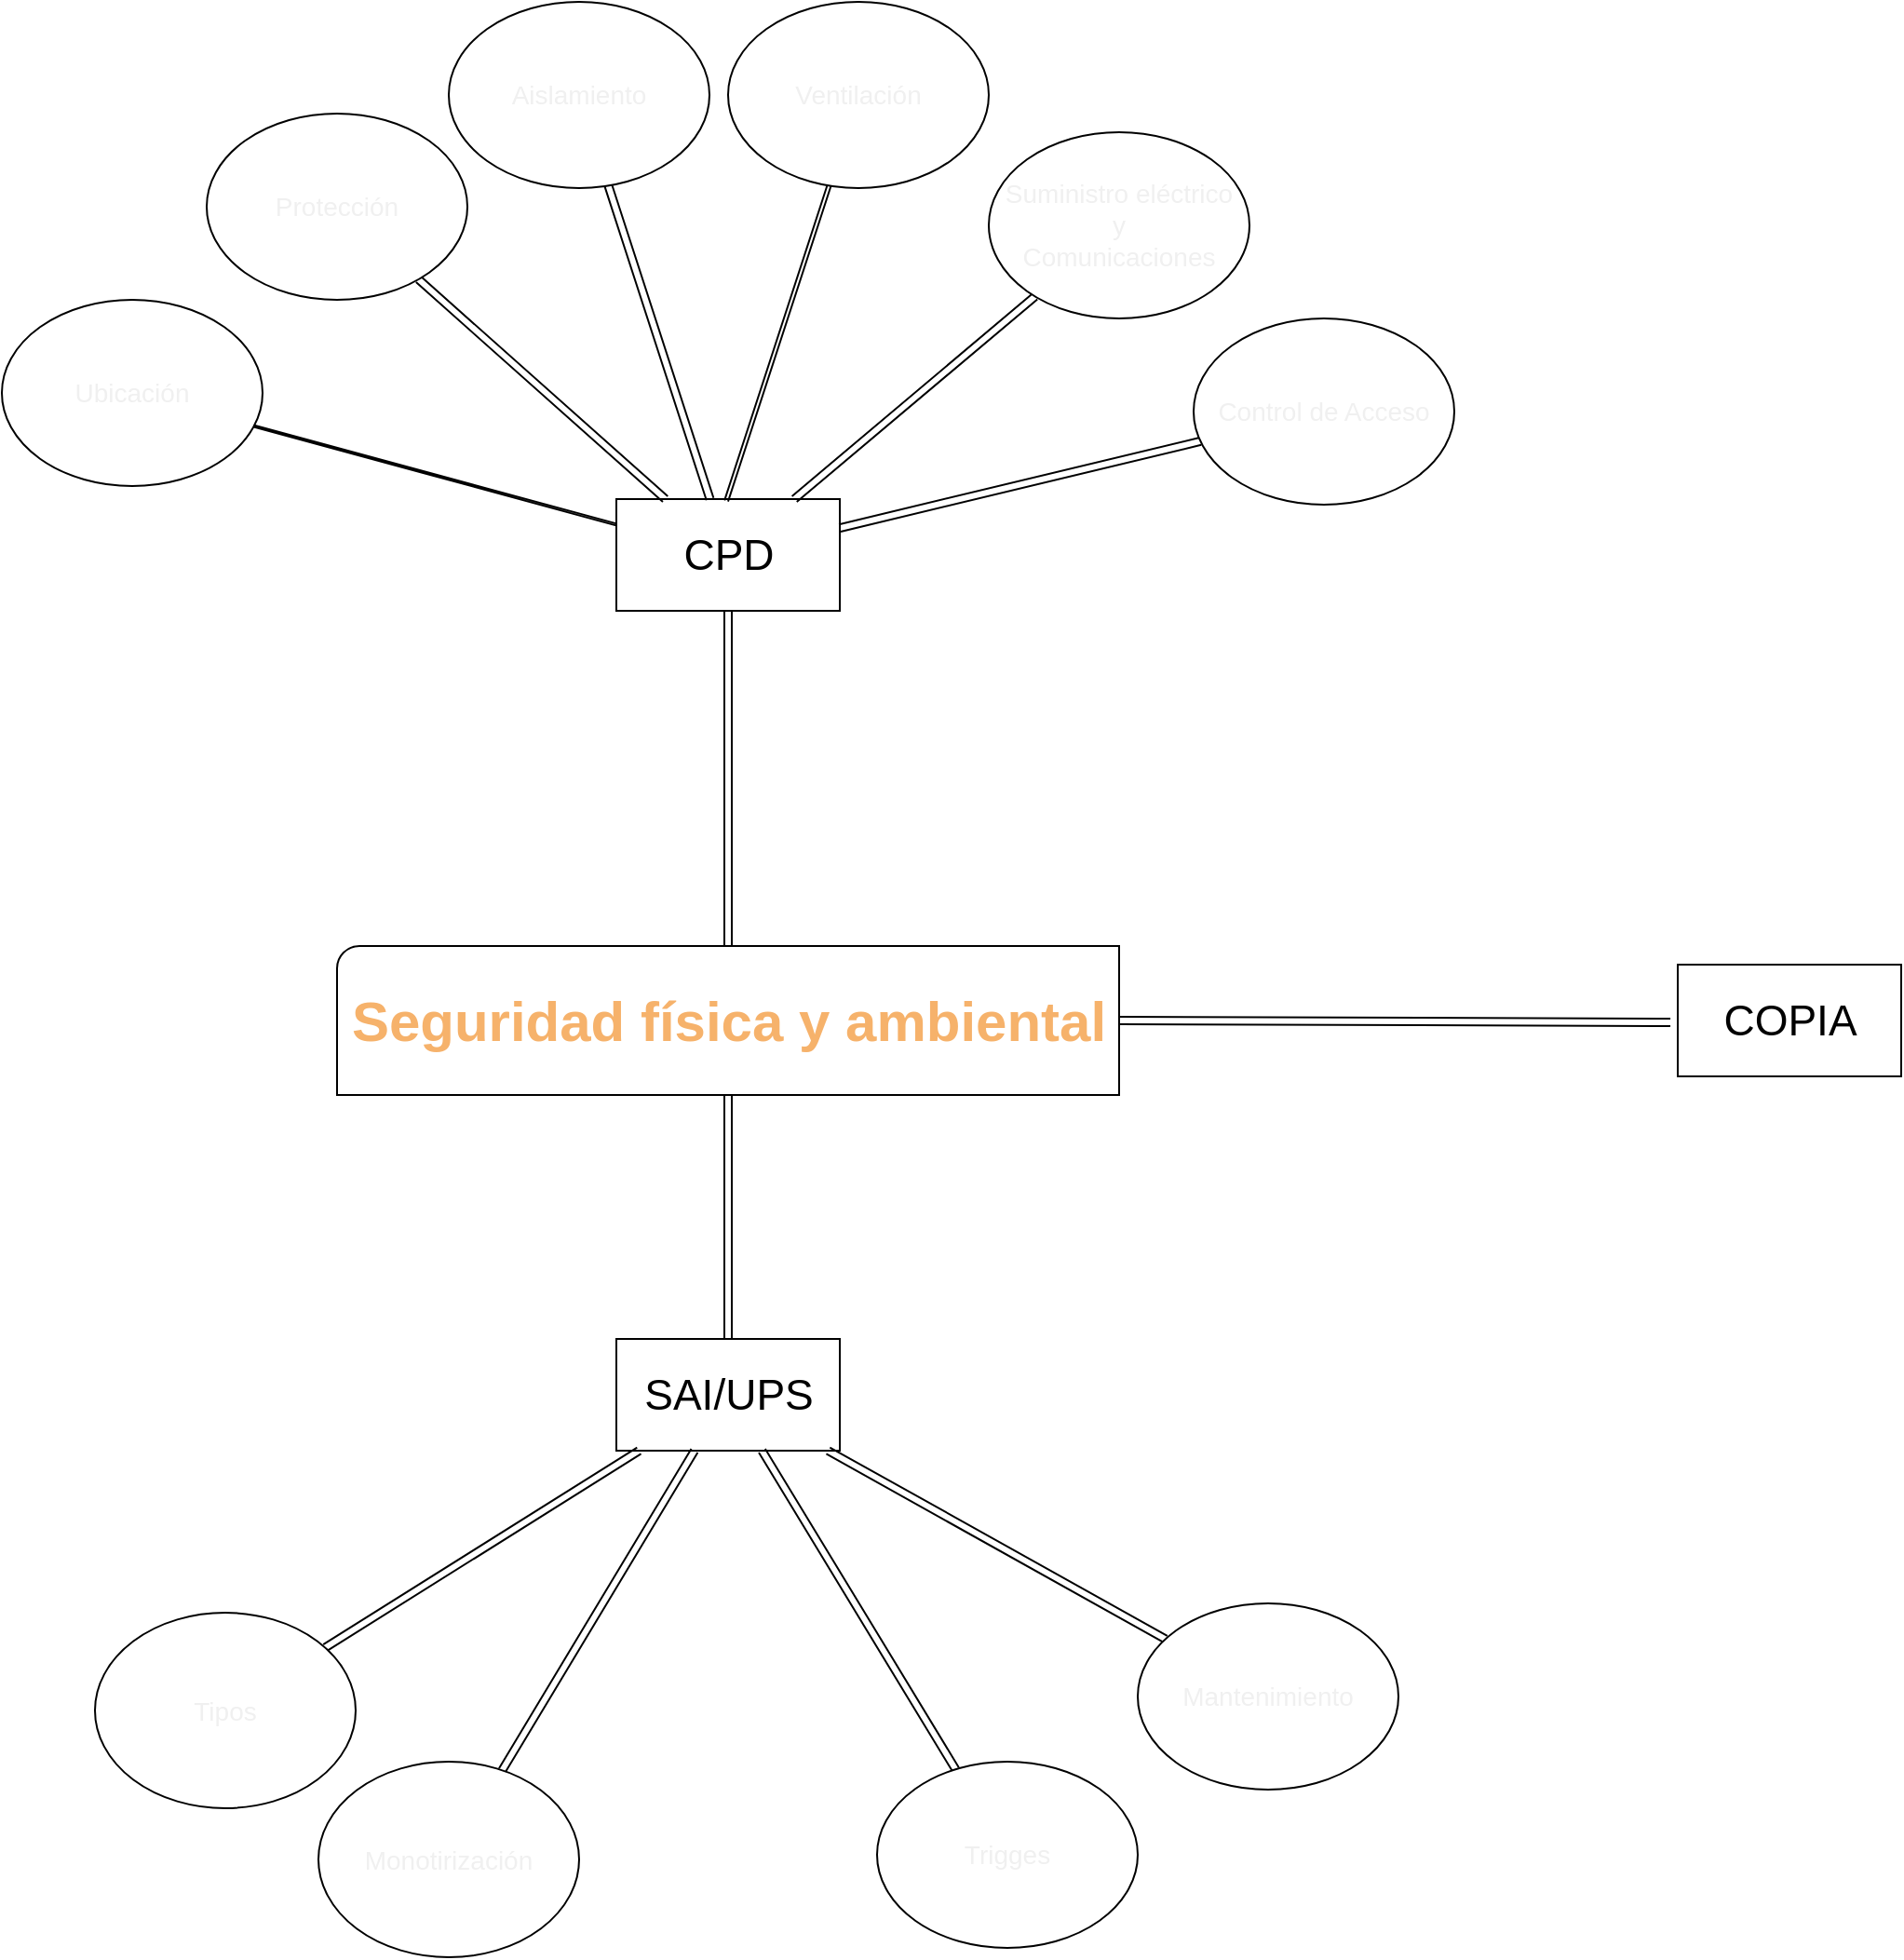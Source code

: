 <mxfile>
    <diagram id="atNSynpdu_LltpJ87Hhg" name="Página-1">
        <mxGraphModel dx="1816" dy="1939" grid="1" gridSize="10" guides="1" tooltips="1" connect="1" arrows="1" fold="1" page="1" pageScale="1" pageWidth="827" pageHeight="1169" math="0" shadow="0">
            <root>
                <mxCell id="0"/>
                <mxCell id="1" parent="0"/>
                <mxCell id="5" style="edgeStyle=none;rounded=0;orthogonalLoop=1;jettySize=auto;html=1;exitX=0.5;exitY=0;exitDx=0;exitDy=0;exitPerimeter=0;fontColor=#0000FF;horizontal=1;shape=link;" edge="1" parent="1" source="3">
                    <mxGeometry relative="1" as="geometry">
                        <mxPoint x="350" y="47" as="targetPoint"/>
                    </mxGeometry>
                </mxCell>
                <mxCell id="24" style="edgeStyle=none;shape=link;rounded=0;orthogonalLoop=1;jettySize=auto;html=1;exitX=1;exitY=0.5;exitDx=0;exitDy=0;exitPerimeter=0;entryX=-0.033;entryY=0.517;entryDx=0;entryDy=0;entryPerimeter=0;fontColor=#f0f0f0;" edge="1" parent="1" source="3" target="23">
                    <mxGeometry relative="1" as="geometry"/>
                </mxCell>
                <object label="&lt;p dir=&quot;ltr&quot; style=&quot;line-height: 1.38 ; margin-top: 0pt ; margin-bottom: 0pt&quot; id=&quot;docs-internal-guid-ed809c36-7fff-9be4-6a65-18517382ab29&quot;&gt;&lt;span style=&quot;font-family: &amp;#34;arial&amp;#34; ; color: rgb(246 , 178 , 107) ; background-color: transparent ; font-weight: 700 ; vertical-align: baseline&quot;&gt;&lt;font style=&quot;font-size: 30px&quot;&gt;Seguridad física y ambiental&lt;/font&gt;&lt;/span&gt;&lt;/p&gt;" id="3">
                    <mxCell style="verticalLabelPosition=middle;verticalAlign=middle;html=1;shape=mxgraph.basic.corner_round_rect;dx=6;labelPosition=center;align=center;" vertex="1" parent="1">
                        <mxGeometry x="140" y="227" width="420" height="80" as="geometry"/>
                    </mxCell>
                </object>
                <mxCell id="7" style="edgeStyle=none;shape=link;rounded=0;orthogonalLoop=1;jettySize=auto;html=1;fontColor=#f0f0f0;width=-1;" edge="1" parent="1" source="6" target="11">
                    <mxGeometry relative="1" as="geometry">
                        <mxPoint x="304" y="50" as="targetPoint"/>
                        <Array as="points"/>
                    </mxGeometry>
                </mxCell>
                <mxCell id="6" value="&lt;font style=&quot;font-size: 23px&quot;&gt;CPD&lt;/font&gt;" style="verticalLabelPosition=middle;verticalAlign=middle;html=1;shape=mxgraph.basic.rect;fillColor2=none;strokeWidth=1;size=20;indent=0;labelPosition=center;align=center;" vertex="1" parent="1">
                    <mxGeometry x="290" y="-13" width="120" height="60" as="geometry"/>
                </mxCell>
                <mxCell id="19" style="edgeStyle=none;shape=link;rounded=0;orthogonalLoop=1;jettySize=auto;html=1;fontColor=#f0f0f0;" edge="1" parent="1" source="10" target="6">
                    <mxGeometry relative="1" as="geometry"/>
                </mxCell>
                <mxCell id="10" value="&lt;font style=&quot;font-size: 14px&quot;&gt;Aislamiento&lt;/font&gt;" style="ellipse;whiteSpace=wrap;html=1;fontColor=#f0f0f0;" vertex="1" parent="1">
                    <mxGeometry x="200" y="-280" width="140" height="100" as="geometry"/>
                </mxCell>
                <mxCell id="11" value="&lt;font style=&quot;font-size: 14px&quot;&gt;Ubicación&lt;/font&gt;" style="ellipse;whiteSpace=wrap;html=1;fontColor=#f0f0f0;labelPosition=center;verticalLabelPosition=middle;align=center;verticalAlign=middle;" vertex="1" parent="1">
                    <mxGeometry x="-40" y="-120" width="140" height="100" as="geometry"/>
                </mxCell>
                <mxCell id="18" style="edgeStyle=none;shape=link;rounded=0;orthogonalLoop=1;jettySize=auto;html=1;fontColor=#f0f0f0;" edge="1" parent="1" source="12" target="6">
                    <mxGeometry relative="1" as="geometry"/>
                </mxCell>
                <mxCell id="12" value="&lt;font style=&quot;font-size: 14px&quot;&gt;Protección&lt;/font&gt;" style="ellipse;whiteSpace=wrap;html=1;fontColor=#f0f0f0;" vertex="1" parent="1">
                    <mxGeometry x="70" y="-220" width="140" height="100" as="geometry"/>
                </mxCell>
                <mxCell id="21" style="edgeStyle=none;shape=link;rounded=0;orthogonalLoop=1;jettySize=auto;html=1;fontColor=#f0f0f0;" edge="1" parent="1" source="13" target="6">
                    <mxGeometry relative="1" as="geometry"/>
                </mxCell>
                <mxCell id="13" value="&lt;font style=&quot;font-size: 14px&quot;&gt;Suministro eléctrico&lt;br&gt;y&lt;br&gt;Comunicaciones&lt;/font&gt;" style="ellipse;whiteSpace=wrap;html=1;fontColor=#f0f0f0;" vertex="1" parent="1">
                    <mxGeometry x="490" y="-210" width="140" height="100" as="geometry"/>
                </mxCell>
                <mxCell id="20" style="edgeStyle=none;shape=link;rounded=0;orthogonalLoop=1;jettySize=auto;html=1;entryX=0.492;entryY=0.017;entryDx=0;entryDy=0;entryPerimeter=0;fontColor=#f0f0f0;width=2;" edge="1" parent="1" source="14" target="6">
                    <mxGeometry relative="1" as="geometry"/>
                </mxCell>
                <mxCell id="14" value="&lt;font style=&quot;font-size: 14px&quot;&gt;Ventilación&lt;/font&gt;" style="ellipse;whiteSpace=wrap;html=1;fontColor=#f0f0f0;" vertex="1" parent="1">
                    <mxGeometry x="350" y="-280" width="140" height="100" as="geometry"/>
                </mxCell>
                <mxCell id="22" style="edgeStyle=none;shape=link;rounded=0;orthogonalLoop=1;jettySize=auto;html=1;fontColor=#f0f0f0;" edge="1" parent="1" source="15" target="6">
                    <mxGeometry relative="1" as="geometry"/>
                </mxCell>
                <mxCell id="15" value="&lt;font style=&quot;font-size: 14px&quot;&gt;Control de Acceso&lt;/font&gt;" style="ellipse;whiteSpace=wrap;html=1;fontColor=#f0f0f0;" vertex="1" parent="1">
                    <mxGeometry x="600" y="-110" width="140" height="100" as="geometry"/>
                </mxCell>
                <mxCell id="23" value="&lt;span style=&quot;font-size: 23px&quot;&gt;COPIA&lt;/span&gt;" style="verticalLabelPosition=middle;verticalAlign=middle;html=1;shape=mxgraph.basic.rect;fillColor2=none;strokeWidth=1;size=20;indent=0;labelPosition=center;align=center;" vertex="1" parent="1">
                    <mxGeometry x="860" y="237" width="120" height="60" as="geometry"/>
                </mxCell>
                <mxCell id="40" style="edgeStyle=none;shape=link;rounded=0;orthogonalLoop=1;jettySize=auto;html=1;fontColor=#f0f0f0;" edge="1" parent="1" source="28" target="3">
                    <mxGeometry relative="1" as="geometry"/>
                </mxCell>
                <mxCell id="28" value="&lt;span style=&quot;font-size: 23px&quot;&gt;SAI/UPS&lt;/span&gt;" style="verticalLabelPosition=middle;verticalAlign=middle;html=1;shape=mxgraph.basic.rect;fillColor2=none;strokeWidth=1;size=20;indent=0;labelPosition=center;align=center;" vertex="1" parent="1">
                    <mxGeometry x="290" y="438" width="120" height="60" as="geometry"/>
                </mxCell>
                <mxCell id="29" style="edgeStyle=none;shape=link;rounded=0;orthogonalLoop=1;jettySize=auto;html=1;fontColor=#f0f0f0;" edge="1" source="30" target="28" parent="1">
                    <mxGeometry relative="1" as="geometry"/>
                </mxCell>
                <mxCell id="30" value="&lt;font style=&quot;font-size: 14px&quot;&gt;Monotirización&lt;/font&gt;" style="ellipse;whiteSpace=wrap;html=1;fontColor=#f0f0f0;" vertex="1" parent="1">
                    <mxGeometry x="130" y="665" width="140" height="105" as="geometry"/>
                </mxCell>
                <mxCell id="31" style="edgeStyle=none;shape=link;rounded=0;orthogonalLoop=1;jettySize=auto;html=1;fontColor=#f0f0f0;" edge="1" source="32" target="28" parent="1">
                    <mxGeometry relative="1" as="geometry"/>
                </mxCell>
                <mxCell id="32" value="&lt;font style=&quot;font-size: 14px&quot;&gt;Tipos&lt;/font&gt;" style="ellipse;whiteSpace=wrap;html=1;fontColor=#f0f0f0;" vertex="1" parent="1">
                    <mxGeometry x="10" y="585" width="140" height="105" as="geometry"/>
                </mxCell>
                <mxCell id="33" style="edgeStyle=none;shape=link;rounded=0;orthogonalLoop=1;jettySize=auto;html=1;fontColor=#f0f0f0;" edge="1" source="34" target="28" parent="1">
                    <mxGeometry relative="1" as="geometry"/>
                </mxCell>
                <mxCell id="34" value="&lt;font style=&quot;font-size: 14px&quot;&gt;Trigges&lt;/font&gt;" style="ellipse;whiteSpace=wrap;html=1;fontColor=#f0f0f0;" vertex="1" parent="1">
                    <mxGeometry x="430" y="665" width="140" height="100" as="geometry"/>
                </mxCell>
                <mxCell id="37" style="edgeStyle=none;shape=link;rounded=0;orthogonalLoop=1;jettySize=auto;html=1;fontColor=#f0f0f0;" edge="1" source="38" target="28" parent="1">
                    <mxGeometry relative="1" as="geometry"/>
                </mxCell>
                <mxCell id="38" value="Mantenimiento" style="ellipse;whiteSpace=wrap;html=1;fontColor=#f0f0f0;fontSize=14;" vertex="1" parent="1">
                    <mxGeometry x="570" y="580" width="140" height="100" as="geometry"/>
                </mxCell>
            </root>
        </mxGraphModel>
    </diagram>
</mxfile>